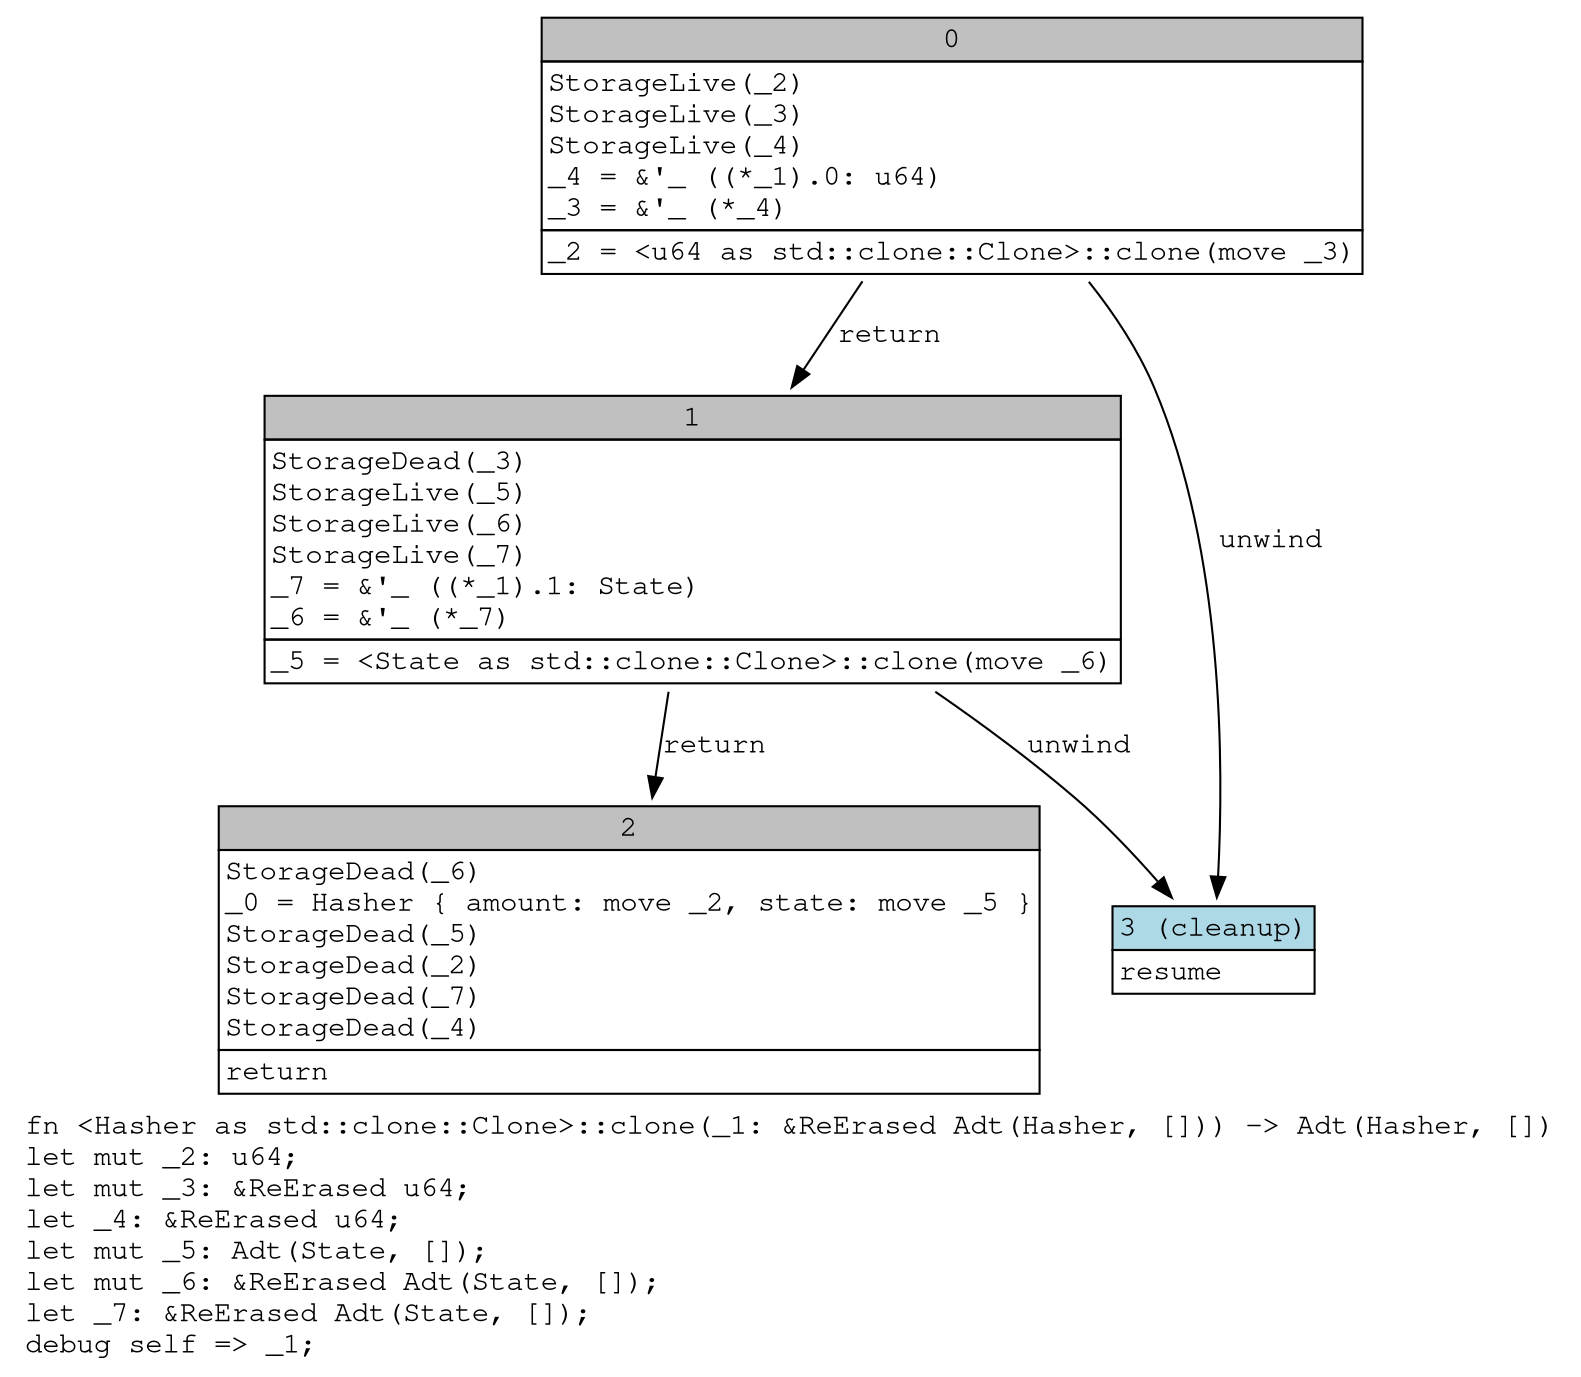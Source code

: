digraph Mir_0_98 {
    graph [fontname="Courier, monospace"];
    node [fontname="Courier, monospace"];
    edge [fontname="Courier, monospace"];
    label=<fn &lt;Hasher as std::clone::Clone&gt;::clone(_1: &amp;ReErased Adt(Hasher, [])) -&gt; Adt(Hasher, [])<br align="left"/>let mut _2: u64;<br align="left"/>let mut _3: &amp;ReErased u64;<br align="left"/>let _4: &amp;ReErased u64;<br align="left"/>let mut _5: Adt(State, []);<br align="left"/>let mut _6: &amp;ReErased Adt(State, []);<br align="left"/>let _7: &amp;ReErased Adt(State, []);<br align="left"/>debug self =&gt; _1;<br align="left"/>>;
    bb0__0_98 [shape="none", label=<<table border="0" cellborder="1" cellspacing="0"><tr><td bgcolor="gray" align="center" colspan="1">0</td></tr><tr><td align="left" balign="left">StorageLive(_2)<br/>StorageLive(_3)<br/>StorageLive(_4)<br/>_4 = &amp;'_ ((*_1).0: u64)<br/>_3 = &amp;'_ (*_4)<br/></td></tr><tr><td align="left">_2 = &lt;u64 as std::clone::Clone&gt;::clone(move _3)</td></tr></table>>];
    bb1__0_98 [shape="none", label=<<table border="0" cellborder="1" cellspacing="0"><tr><td bgcolor="gray" align="center" colspan="1">1</td></tr><tr><td align="left" balign="left">StorageDead(_3)<br/>StorageLive(_5)<br/>StorageLive(_6)<br/>StorageLive(_7)<br/>_7 = &amp;'_ ((*_1).1: State)<br/>_6 = &amp;'_ (*_7)<br/></td></tr><tr><td align="left">_5 = &lt;State as std::clone::Clone&gt;::clone(move _6)</td></tr></table>>];
    bb2__0_98 [shape="none", label=<<table border="0" cellborder="1" cellspacing="0"><tr><td bgcolor="gray" align="center" colspan="1">2</td></tr><tr><td align="left" balign="left">StorageDead(_6)<br/>_0 = Hasher { amount: move _2, state: move _5 }<br/>StorageDead(_5)<br/>StorageDead(_2)<br/>StorageDead(_7)<br/>StorageDead(_4)<br/></td></tr><tr><td align="left">return</td></tr></table>>];
    bb3__0_98 [shape="none", label=<<table border="0" cellborder="1" cellspacing="0"><tr><td bgcolor="lightblue" align="center" colspan="1">3 (cleanup)</td></tr><tr><td align="left">resume</td></tr></table>>];
    bb0__0_98 -> bb1__0_98 [label="return"];
    bb0__0_98 -> bb3__0_98 [label="unwind"];
    bb1__0_98 -> bb2__0_98 [label="return"];
    bb1__0_98 -> bb3__0_98 [label="unwind"];
}
